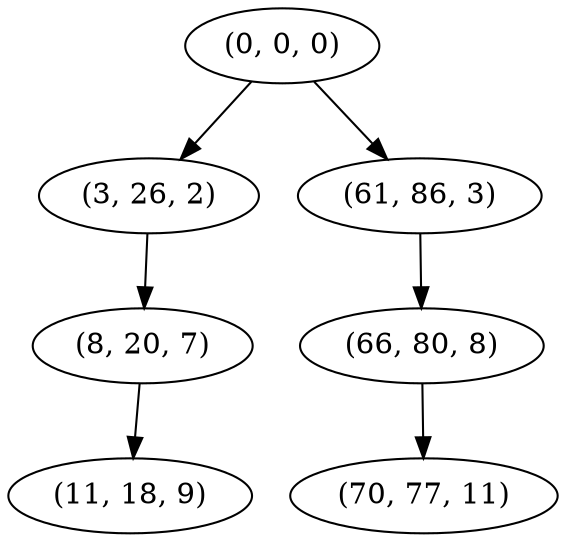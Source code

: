 digraph tree {
    "(0, 0, 0)";
    "(3, 26, 2)";
    "(8, 20, 7)";
    "(11, 18, 9)";
    "(61, 86, 3)";
    "(66, 80, 8)";
    "(70, 77, 11)";
    "(0, 0, 0)" -> "(3, 26, 2)";
    "(0, 0, 0)" -> "(61, 86, 3)";
    "(3, 26, 2)" -> "(8, 20, 7)";
    "(8, 20, 7)" -> "(11, 18, 9)";
    "(61, 86, 3)" -> "(66, 80, 8)";
    "(66, 80, 8)" -> "(70, 77, 11)";
}

